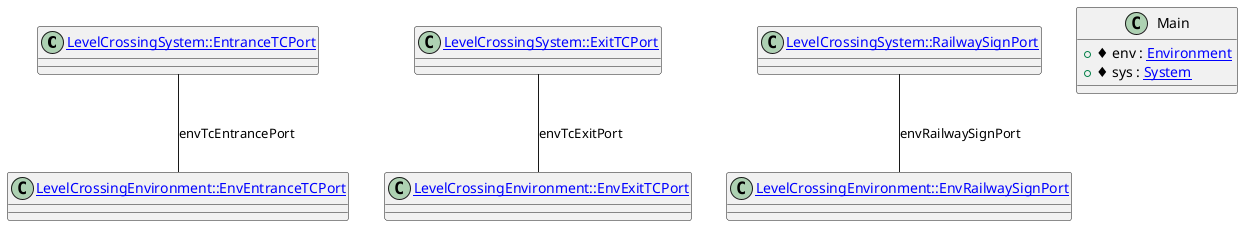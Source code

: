 

@startuml


	class "[[LevelCrossingSystem%3A%3AEntranceTCPort-Class.svg LevelCrossingSystem::EntranceTCPort]]" as LevelCrossingSystem_EntranceTCPort
	class "[[LevelCrossingEnvironment%3A%3AEnvEntranceTCPort-Class.svg LevelCrossingEnvironment::EnvEntranceTCPort]]" as LevelCrossingEnvironment_EnvEntranceTCPort
	class "[[LevelCrossingSystem%3A%3AExitTCPort-Class.svg LevelCrossingSystem::ExitTCPort]]" as LevelCrossingSystem_ExitTCPort
	class "[[LevelCrossingEnvironment%3A%3AEnvExitTCPort-Class.svg LevelCrossingEnvironment::EnvExitTCPort]]" as LevelCrossingEnvironment_EnvExitTCPort
	class "[[LevelCrossingSystem%3A%3ARailwaySignPort-Class.svg LevelCrossingSystem::RailwaySignPort]]" as LevelCrossingSystem_RailwaySignPort
	class "[[LevelCrossingEnvironment%3A%3AEnvRailwaySignPort-Class.svg LevelCrossingEnvironment::EnvRailwaySignPort]]" as LevelCrossingEnvironment_EnvRailwaySignPort
	class "Main" as LevelCrossingCS_Main {
		+♦ env : [[LevelCrossingEnvironment%3A%3AEnvironment-Class.svg Environment]]
		+♦ sys : [[LevelCrossingSystem%3A%3ASystem-Class.svg System]]
	}
	LevelCrossingSystem_EntranceTCPort -- LevelCrossingEnvironment_EnvEntranceTCPort : envTcEntrancePort
	LevelCrossingSystem_ExitTCPort -- LevelCrossingEnvironment_EnvExitTCPort : envTcExitPort
	LevelCrossingSystem_RailwaySignPort -- LevelCrossingEnvironment_EnvRailwaySignPort : envRailwaySignPort
@enduml
